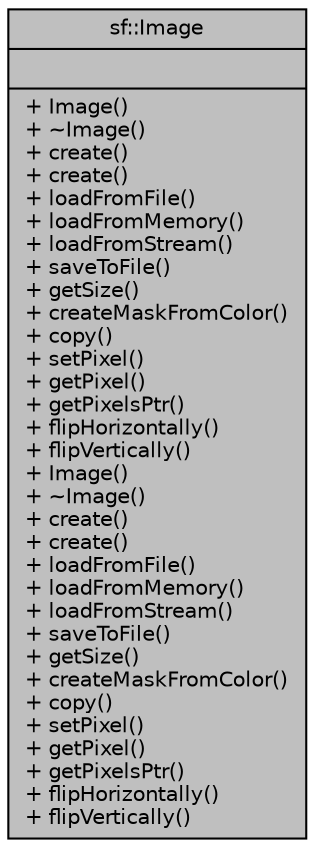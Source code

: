 digraph "sf::Image"
{
 // LATEX_PDF_SIZE
  edge [fontname="Helvetica",fontsize="10",labelfontname="Helvetica",labelfontsize="10"];
  node [fontname="Helvetica",fontsize="10",shape=record];
  Node1 [label="{sf::Image\n||+ Image()\l+ ~Image()\l+ create()\l+ create()\l+ loadFromFile()\l+ loadFromMemory()\l+ loadFromStream()\l+ saveToFile()\l+ getSize()\l+ createMaskFromColor()\l+ copy()\l+ setPixel()\l+ getPixel()\l+ getPixelsPtr()\l+ flipHorizontally()\l+ flipVertically()\l+ Image()\l+ ~Image()\l+ create()\l+ create()\l+ loadFromFile()\l+ loadFromMemory()\l+ loadFromStream()\l+ saveToFile()\l+ getSize()\l+ createMaskFromColor()\l+ copy()\l+ setPixel()\l+ getPixel()\l+ getPixelsPtr()\l+ flipHorizontally()\l+ flipVertically()\l}",height=0.2,width=0.4,color="black", fillcolor="grey75", style="filled", fontcolor="black",tooltip="Class for loading, manipulating and saving images."];
}

